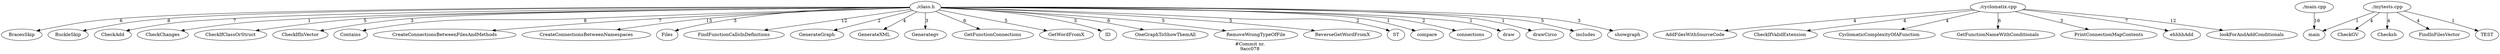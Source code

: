 digraph foo{
"./class.h"->"BracesSkip"[label = "6"];
"./class.h"->"BuckleSkip"[label = "8"];
"./class.h"->"CheckAdd"[label = "7"];
"./class.h"->"CheckChanges"[label = "1"];
"./class.h"->"CheckIfClassOrStruct"[label = "5"];
"./class.h"->"CheckIfInVector"[label = "3"];
"./class.h"->"Contains"[label = "8"];
"./class.h"->"CreateConnectionsBetweenFilesAndMethods"[label = "7"];
"./class.h"->"CreateConnectionsBetweenNamespaces"[label = "13"];
"./class.h"->"Files"[label = "3"];
"./class.h"->"FindFunctionCallsInDefinitions"[label = "12"];
"./class.h"->"GenerateGraph"[label = "2"];
"./class.h"->"GenerateXML"[label = "4"];
"./class.h"->"Generategv"[label = "3"];
"./class.h"->"GetFunctionConnections"[label = "6"];
"./class.h"->"GetWordFromX"[label = "5"];
"./class.h"->"ID"[label = "3"];
"./class.h"->"OneGraphToShowThemAll"[label = "6"];
"./class.h"->"RemoveWrongTypeOfFile"[label = "5"];
"./class.h"->"ReverseGetWordFromX"[label = "5"];
"./class.h"->"ST"[label = "2"];
"./class.h"->"compare"[label = "1"];
"./class.h"->"connections"[label = "2"];
"./class.h"->"draw"[label = "1"];
"./class.h"->"drawCirco"[label = "1"];
"./class.h"->"includes"[label = "5"];
"./class.h"->"showgraph"[label = "3"];
"./cyclomatix.cpp"->"AddFilesWithSourceCode"[label = "4"];
"./cyclomatix.cpp"->"CheckIfValidExtension"[label = "4"];
"./cyclomatix.cpp"->"CyclomaticComplexityOfAFunction"[label = "4"];
"./cyclomatix.cpp"->"GetFunctionNameWithConditionals"[label = "6"];
"./cyclomatix.cpp"->"PrintConnectionMapContents"[label = "3"];
"./cyclomatix.cpp"->"ehhhhAdd"[label = "7"];
"./cyclomatix.cpp"->"lookForAndAddConditionals"[label = "12"];
"./main.cpp"->"main"[label = "16"];
"./mytests.cpp"->"CheckGV"[label = "4"];
"./mytests.cpp"->"Checksh"[label = "4"];
"./mytests.cpp"->"FindInFilesVector"[label = "4"];
"./mytests.cpp"->"TEST"[label = "1"];
"./mytests.cpp"->"main"[label = "1"];
label = "#Commit nr.
9acc078
"
}
